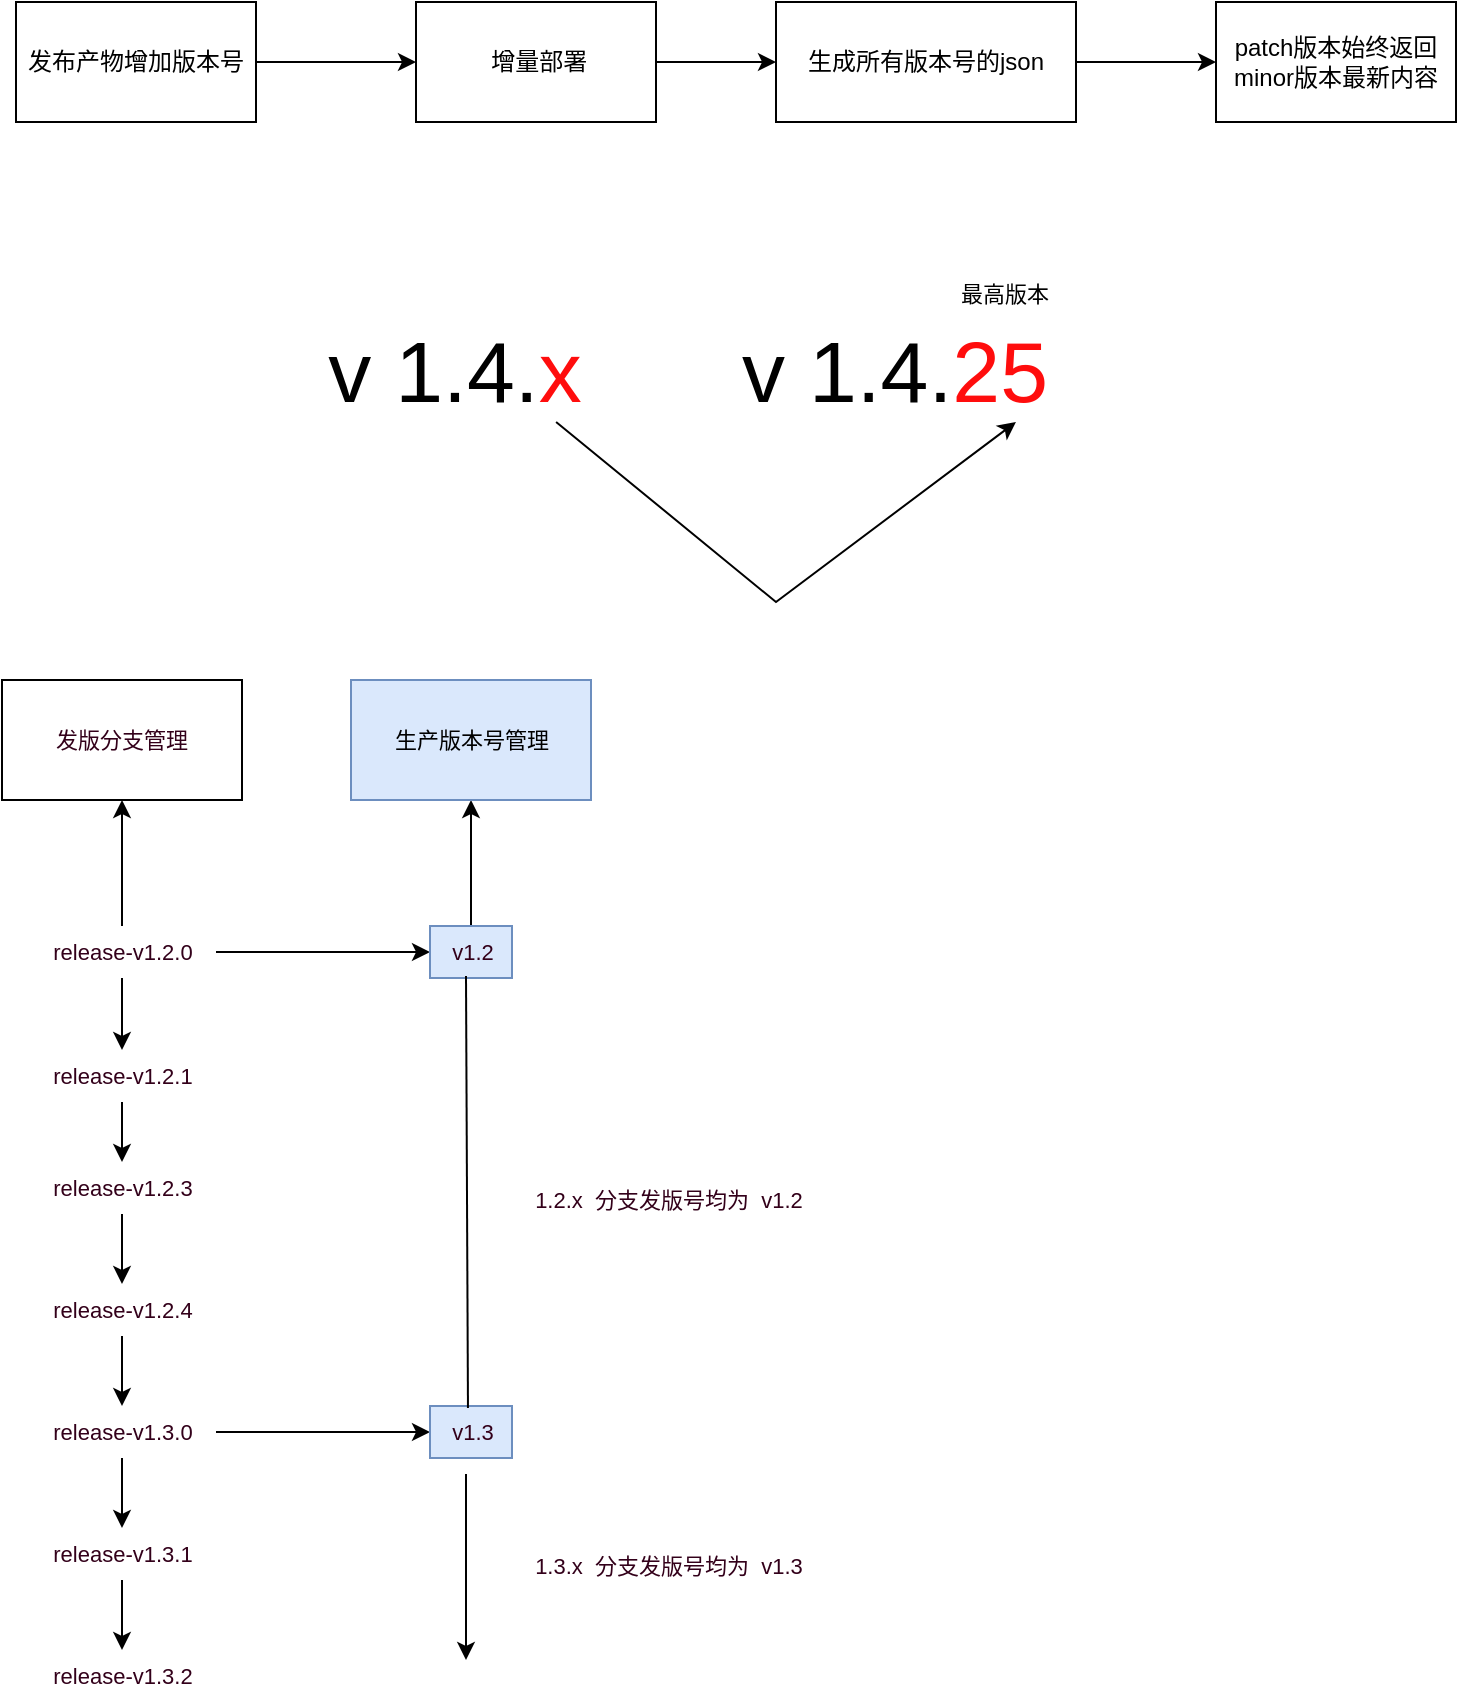 <mxfile version="20.8.1" type="github">
  <diagram id="WVZTXQf4uHd_ZE8tJGdq" name="第 1 页">
    <mxGraphModel dx="1186" dy="738" grid="0" gridSize="10" guides="1" tooltips="1" connect="1" arrows="1" fold="1" page="1" pageScale="1" pageWidth="827" pageHeight="1169" math="0" shadow="0">
      <root>
        <mxCell id="0" />
        <mxCell id="1" parent="0" />
        <mxCell id="DpwGyqs9rQuABFekmKVW-3" value="" style="edgeStyle=orthogonalEdgeStyle;rounded=0;orthogonalLoop=1;jettySize=auto;html=1;" edge="1" parent="1" source="DpwGyqs9rQuABFekmKVW-1" target="DpwGyqs9rQuABFekmKVW-2">
          <mxGeometry relative="1" as="geometry" />
        </mxCell>
        <mxCell id="DpwGyqs9rQuABFekmKVW-1" value="发布产物增加版本号" style="rounded=0;whiteSpace=wrap;html=1;" vertex="1" parent="1">
          <mxGeometry x="48" y="170" width="120" height="60" as="geometry" />
        </mxCell>
        <mxCell id="DpwGyqs9rQuABFekmKVW-5" value="" style="edgeStyle=orthogonalEdgeStyle;rounded=0;orthogonalLoop=1;jettySize=auto;html=1;" edge="1" parent="1" source="DpwGyqs9rQuABFekmKVW-2" target="DpwGyqs9rQuABFekmKVW-4">
          <mxGeometry relative="1" as="geometry" />
        </mxCell>
        <mxCell id="DpwGyqs9rQuABFekmKVW-2" value="&amp;nbsp;增量部署" style="rounded=0;whiteSpace=wrap;html=1;" vertex="1" parent="1">
          <mxGeometry x="248" y="170" width="120" height="60" as="geometry" />
        </mxCell>
        <mxCell id="DpwGyqs9rQuABFekmKVW-7" value="" style="edgeStyle=orthogonalEdgeStyle;rounded=0;orthogonalLoop=1;jettySize=auto;html=1;" edge="1" parent="1" source="DpwGyqs9rQuABFekmKVW-4" target="DpwGyqs9rQuABFekmKVW-6">
          <mxGeometry relative="1" as="geometry" />
        </mxCell>
        <mxCell id="DpwGyqs9rQuABFekmKVW-4" value="生成所有版本号的json" style="rounded=0;whiteSpace=wrap;html=1;" vertex="1" parent="1">
          <mxGeometry x="428" y="170" width="150" height="60" as="geometry" />
        </mxCell>
        <mxCell id="DpwGyqs9rQuABFekmKVW-6" value="&lt;p class=&quot;sl-paragraph&quot;&gt;patch版本始终返回minor版本最新内容&lt;/p&gt;&lt;p class=&quot;sl-paragraph&quot;&gt;&lt;/p&gt;" style="rounded=0;whiteSpace=wrap;html=1;" vertex="1" parent="1">
          <mxGeometry x="648" y="170" width="120" height="60" as="geometry" />
        </mxCell>
        <mxCell id="DpwGyqs9rQuABFekmKVW-8" value="&lt;font style=&quot;font-size: 43px;&quot;&gt;v 1.4.&lt;font color=&quot;#ff0d0d&quot;&gt;x&lt;/font&gt;&lt;/font&gt;" style="text;html=1;align=center;verticalAlign=middle;resizable=0;points=[];autosize=1;strokeColor=none;fillColor=none;" vertex="1" parent="1">
          <mxGeometry x="192" y="320" width="150" height="70" as="geometry" />
        </mxCell>
        <mxCell id="DpwGyqs9rQuABFekmKVW-9" value="&lt;font style=&quot;font-size: 43px;&quot;&gt;v 1.4.&lt;font color=&quot;#ff0d0d&quot;&gt;25&lt;/font&gt;&lt;/font&gt;" style="text;html=1;align=center;verticalAlign=middle;resizable=0;points=[];autosize=1;strokeColor=none;fillColor=none;" vertex="1" parent="1">
          <mxGeometry x="397" y="320" width="180" height="70" as="geometry" />
        </mxCell>
        <mxCell id="DpwGyqs9rQuABFekmKVW-10" value="&lt;font style=&quot;font-size: 11px;&quot;&gt;最高版本&lt;/font&gt;" style="text;html=1;align=center;verticalAlign=middle;resizable=0;points=[];autosize=1;strokeColor=none;fillColor=none;fontSize=43;" vertex="1" parent="1">
          <mxGeometry x="507" y="270" width="70" height="70" as="geometry" />
        </mxCell>
        <mxCell id="DpwGyqs9rQuABFekmKVW-11" value="" style="endArrow=classic;html=1;rounded=0;fontSize=11;fontColor=#FF0D0D;exitX=0.867;exitY=0.857;exitDx=0;exitDy=0;exitPerimeter=0;entryX=0.861;entryY=0.857;entryDx=0;entryDy=0;entryPerimeter=0;" edge="1" parent="1">
          <mxGeometry width="50" height="50" relative="1" as="geometry">
            <mxPoint x="318.05" y="379.99" as="sourcePoint" />
            <mxPoint x="547.98" y="379.99" as="targetPoint" />
            <Array as="points">
              <mxPoint x="428" y="470" />
            </Array>
          </mxGeometry>
        </mxCell>
        <mxCell id="DpwGyqs9rQuABFekmKVW-26" value="" style="edgeStyle=orthogonalEdgeStyle;rounded=0;orthogonalLoop=1;jettySize=auto;html=1;fontSize=11;fontColor=#33001A;" edge="1" parent="1" source="DpwGyqs9rQuABFekmKVW-12" target="DpwGyqs9rQuABFekmKVW-25">
          <mxGeometry relative="1" as="geometry" />
        </mxCell>
        <mxCell id="DpwGyqs9rQuABFekmKVW-36" value="" style="edgeStyle=orthogonalEdgeStyle;rounded=0;orthogonalLoop=1;jettySize=auto;html=1;fontSize=11;fontColor=#33001A;" edge="1" parent="1" source="DpwGyqs9rQuABFekmKVW-12" target="DpwGyqs9rQuABFekmKVW-35">
          <mxGeometry relative="1" as="geometry" />
        </mxCell>
        <mxCell id="DpwGyqs9rQuABFekmKVW-42" value="" style="edgeStyle=orthogonalEdgeStyle;rounded=0;orthogonalLoop=1;jettySize=auto;html=1;fontSize=11;fontColor=#33001A;" edge="1" parent="1" source="DpwGyqs9rQuABFekmKVW-12" target="DpwGyqs9rQuABFekmKVW-41">
          <mxGeometry relative="1" as="geometry" />
        </mxCell>
        <mxCell id="DpwGyqs9rQuABFekmKVW-12" value="&lt;font color=&quot;#33001a&quot;&gt;release-v1.2.0&lt;/font&gt;" style="text;html=1;align=center;verticalAlign=middle;resizable=0;points=[];autosize=1;strokeColor=none;fillColor=none;fontSize=11;fontColor=#FF0D0D;" vertex="1" parent="1">
          <mxGeometry x="54" y="632" width="94" height="26" as="geometry" />
        </mxCell>
        <mxCell id="DpwGyqs9rQuABFekmKVW-28" value="" style="edgeStyle=orthogonalEdgeStyle;rounded=0;orthogonalLoop=1;jettySize=auto;html=1;fontSize=11;fontColor=#33001A;" edge="1" parent="1" source="DpwGyqs9rQuABFekmKVW-25" target="DpwGyqs9rQuABFekmKVW-27">
          <mxGeometry relative="1" as="geometry" />
        </mxCell>
        <mxCell id="DpwGyqs9rQuABFekmKVW-25" value="&lt;font color=&quot;#33001a&quot;&gt;release-v1.2.1&lt;/font&gt;" style="text;html=1;align=center;verticalAlign=middle;resizable=0;points=[];autosize=1;strokeColor=none;fillColor=none;fontSize=11;fontColor=#33001A;" vertex="1" parent="1">
          <mxGeometry x="54" y="694" width="94" height="26" as="geometry" />
        </mxCell>
        <mxCell id="DpwGyqs9rQuABFekmKVW-30" value="" style="edgeStyle=orthogonalEdgeStyle;rounded=0;orthogonalLoop=1;jettySize=auto;html=1;fontSize=11;fontColor=#33001A;" edge="1" parent="1" source="DpwGyqs9rQuABFekmKVW-27" target="DpwGyqs9rQuABFekmKVW-29">
          <mxGeometry relative="1" as="geometry" />
        </mxCell>
        <mxCell id="DpwGyqs9rQuABFekmKVW-27" value="&lt;font color=&quot;#33001a&quot;&gt;release-v1.2.3&lt;/font&gt;" style="text;html=1;align=center;verticalAlign=middle;resizable=0;points=[];autosize=1;strokeColor=none;fillColor=none;fontSize=11;fontColor=#33001A;" vertex="1" parent="1">
          <mxGeometry x="54" y="750" width="94" height="26" as="geometry" />
        </mxCell>
        <mxCell id="DpwGyqs9rQuABFekmKVW-32" value="" style="edgeStyle=orthogonalEdgeStyle;rounded=0;orthogonalLoop=1;jettySize=auto;html=1;fontSize=11;fontColor=#33001A;" edge="1" parent="1" source="DpwGyqs9rQuABFekmKVW-29" target="DpwGyqs9rQuABFekmKVW-31">
          <mxGeometry relative="1" as="geometry" />
        </mxCell>
        <mxCell id="DpwGyqs9rQuABFekmKVW-29" value="&lt;font color=&quot;#33001a&quot;&gt;release-v1.2.4&lt;/font&gt;" style="text;html=1;align=center;verticalAlign=middle;resizable=0;points=[];autosize=1;strokeColor=none;fillColor=none;fontSize=11;fontColor=#33001A;" vertex="1" parent="1">
          <mxGeometry x="54" y="811" width="94" height="26" as="geometry" />
        </mxCell>
        <mxCell id="DpwGyqs9rQuABFekmKVW-34" value="" style="edgeStyle=orthogonalEdgeStyle;rounded=0;orthogonalLoop=1;jettySize=auto;html=1;fontSize=11;fontColor=#33001A;" edge="1" parent="1" source="DpwGyqs9rQuABFekmKVW-31" target="DpwGyqs9rQuABFekmKVW-33">
          <mxGeometry relative="1" as="geometry" />
        </mxCell>
        <mxCell id="DpwGyqs9rQuABFekmKVW-38" value="" style="edgeStyle=orthogonalEdgeStyle;rounded=0;orthogonalLoop=1;jettySize=auto;html=1;fontSize=11;fontColor=#33001A;" edge="1" parent="1" source="DpwGyqs9rQuABFekmKVW-31" target="DpwGyqs9rQuABFekmKVW-37">
          <mxGeometry relative="1" as="geometry" />
        </mxCell>
        <mxCell id="DpwGyqs9rQuABFekmKVW-31" value="&lt;font color=&quot;#33001a&quot;&gt;release-v1.3.0&lt;/font&gt;" style="text;html=1;align=center;verticalAlign=middle;resizable=0;points=[];autosize=1;strokeColor=none;fillColor=none;fontSize=11;fontColor=#33001A;" vertex="1" parent="1">
          <mxGeometry x="54" y="872" width="94" height="26" as="geometry" />
        </mxCell>
        <mxCell id="DpwGyqs9rQuABFekmKVW-33" value="&lt;font color=&quot;#33001a&quot;&gt;v1.3&lt;/font&gt;" style="text;html=1;align=center;verticalAlign=middle;resizable=0;points=[];autosize=1;strokeColor=#6c8ebf;fillColor=#dae8fc;fontSize=11;" vertex="1" parent="1">
          <mxGeometry x="255" y="872" width="41" height="26" as="geometry" />
        </mxCell>
        <mxCell id="DpwGyqs9rQuABFekmKVW-44" value="" style="edgeStyle=orthogonalEdgeStyle;rounded=0;orthogonalLoop=1;jettySize=auto;html=1;fontSize=11;fontColor=#33001A;" edge="1" parent="1" source="DpwGyqs9rQuABFekmKVW-35" target="DpwGyqs9rQuABFekmKVW-43">
          <mxGeometry relative="1" as="geometry" />
        </mxCell>
        <mxCell id="DpwGyqs9rQuABFekmKVW-35" value="&lt;font color=&quot;#33001a&quot;&gt;v1.2&lt;/font&gt;" style="text;html=1;align=center;verticalAlign=middle;resizable=0;points=[];autosize=1;strokeColor=#6c8ebf;fillColor=#dae8fc;fontSize=11;" vertex="1" parent="1">
          <mxGeometry x="255" y="632" width="41" height="26" as="geometry" />
        </mxCell>
        <mxCell id="DpwGyqs9rQuABFekmKVW-40" value="" style="edgeStyle=orthogonalEdgeStyle;rounded=0;orthogonalLoop=1;jettySize=auto;html=1;fontSize=11;fontColor=#33001A;" edge="1" parent="1" source="DpwGyqs9rQuABFekmKVW-37" target="DpwGyqs9rQuABFekmKVW-39">
          <mxGeometry relative="1" as="geometry" />
        </mxCell>
        <mxCell id="DpwGyqs9rQuABFekmKVW-37" value="&lt;font color=&quot;#33001a&quot;&gt;release-v1.3.1&lt;/font&gt;" style="text;html=1;align=center;verticalAlign=middle;resizable=0;points=[];autosize=1;strokeColor=none;fillColor=none;fontSize=11;fontColor=#33001A;" vertex="1" parent="1">
          <mxGeometry x="54" y="933" width="94" height="26" as="geometry" />
        </mxCell>
        <mxCell id="DpwGyqs9rQuABFekmKVW-39" value="&lt;font color=&quot;#33001a&quot;&gt;release-v1.3.2&lt;/font&gt;" style="text;html=1;align=center;verticalAlign=middle;resizable=0;points=[];autosize=1;strokeColor=none;fillColor=none;fontSize=11;fontColor=#33001A;" vertex="1" parent="1">
          <mxGeometry x="54" y="994" width="94" height="26" as="geometry" />
        </mxCell>
        <mxCell id="DpwGyqs9rQuABFekmKVW-41" value="发版分支管理" style="whiteSpace=wrap;html=1;fontSize=11;fontColor=#33001A;" vertex="1" parent="1">
          <mxGeometry x="41" y="509" width="120" height="60" as="geometry" />
        </mxCell>
        <mxCell id="DpwGyqs9rQuABFekmKVW-43" value="生产版本号管理" style="whiteSpace=wrap;html=1;fontSize=11;fillColor=#dae8fc;strokeColor=#6c8ebf;gradientColor=none;" vertex="1" parent="1">
          <mxGeometry x="215.5" y="509" width="120" height="60" as="geometry" />
        </mxCell>
        <mxCell id="DpwGyqs9rQuABFekmKVW-45" value="" style="endArrow=none;html=1;rounded=0;fontSize=11;fontColor=#33001A;exitX=0.463;exitY=0.038;exitDx=0;exitDy=0;exitPerimeter=0;entryX=0.439;entryY=0.962;entryDx=0;entryDy=0;entryPerimeter=0;" edge="1" parent="1" source="DpwGyqs9rQuABFekmKVW-33" target="DpwGyqs9rQuABFekmKVW-35">
          <mxGeometry width="50" height="50" relative="1" as="geometry">
            <mxPoint x="234" y="734" as="sourcePoint" />
            <mxPoint x="284" y="684" as="targetPoint" />
          </mxGeometry>
        </mxCell>
        <mxCell id="DpwGyqs9rQuABFekmKVW-46" value="" style="endArrow=classic;html=1;rounded=0;fontSize=11;fontColor=#33001A;" edge="1" parent="1">
          <mxGeometry width="50" height="50" relative="1" as="geometry">
            <mxPoint x="273" y="906" as="sourcePoint" />
            <mxPoint x="273" y="999" as="targetPoint" />
          </mxGeometry>
        </mxCell>
        <mxCell id="DpwGyqs9rQuABFekmKVW-47" value="1.2.x&amp;nbsp; 分支发版号均为&amp;nbsp; v1.2" style="text;html=1;align=center;verticalAlign=middle;resizable=0;points=[];autosize=1;strokeColor=none;fillColor=none;fontSize=11;fontColor=#33001A;" vertex="1" parent="1">
          <mxGeometry x="292" y="756" width="164" height="26" as="geometry" />
        </mxCell>
        <mxCell id="DpwGyqs9rQuABFekmKVW-48" value="1.3.x&amp;nbsp; 分支发版号均为&amp;nbsp; v1.3" style="text;html=1;align=center;verticalAlign=middle;resizable=0;points=[];autosize=1;strokeColor=none;fillColor=none;fontSize=11;fontColor=#33001A;" vertex="1" parent="1">
          <mxGeometry x="292" y="939" width="164" height="26" as="geometry" />
        </mxCell>
      </root>
    </mxGraphModel>
  </diagram>
</mxfile>
